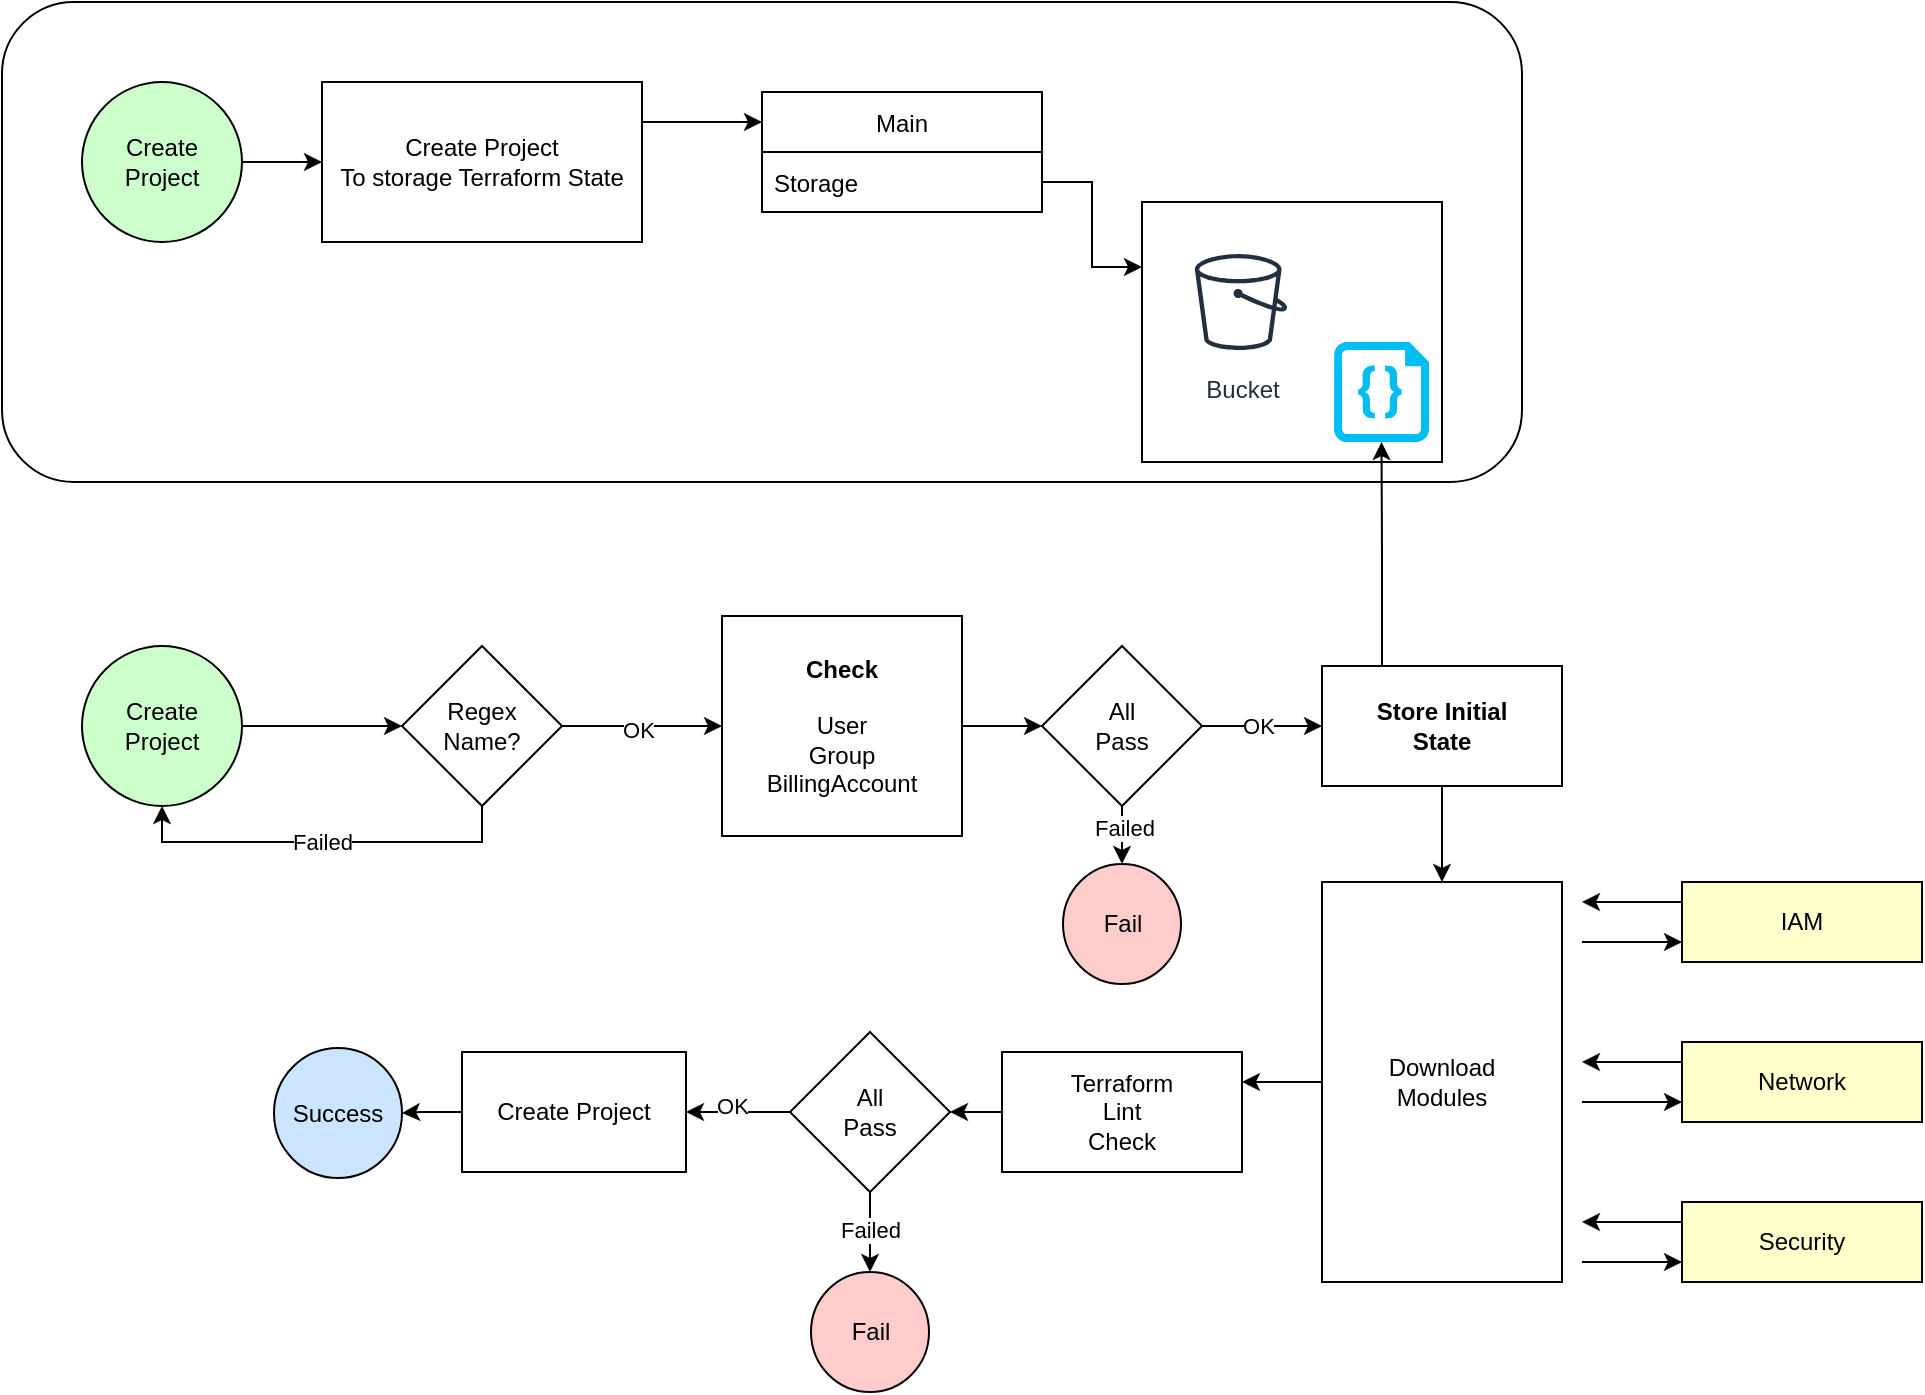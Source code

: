 <mxfile version="20.2.8" type="device"><diagram id="KgemIvN7xlxCpk_JjcZX" name="Page-1"><mxGraphModel dx="1147" dy="1895" grid="1" gridSize="10" guides="1" tooltips="1" connect="1" arrows="1" fold="1" page="1" pageScale="1" pageWidth="827" pageHeight="1169" math="0" shadow="0"><root><mxCell id="0"/><mxCell id="1" parent="0"/><mxCell id="sIA7e152uGvzoKcCvE-X-3" value="" style="rounded=1;whiteSpace=wrap;html=1;" parent="1" vertex="1"><mxGeometry y="-280" width="760" height="240" as="geometry"/></mxCell><mxCell id="sIA7e152uGvzoKcCvE-X-7" value="" style="rounded=0;whiteSpace=wrap;html=1;" parent="1" vertex="1"><mxGeometry x="570" y="-180" width="150" height="130" as="geometry"/></mxCell><mxCell id="z95JEP5XlrfAuKOJJfs2-4" value="" style="edgeStyle=orthogonalEdgeStyle;rounded=0;orthogonalLoop=1;jettySize=auto;html=1;" parent="1" source="z95JEP5XlrfAuKOJJfs2-2" target="z95JEP5XlrfAuKOJJfs2-3" edge="1"><mxGeometry relative="1" as="geometry"/></mxCell><mxCell id="z95JEP5XlrfAuKOJJfs2-2" value="Create&lt;br&gt;Project" style="ellipse;whiteSpace=wrap;html=1;aspect=fixed;fillColor=#CCFFCC;" parent="1" vertex="1"><mxGeometry x="40" y="42" width="80" height="80" as="geometry"/></mxCell><mxCell id="z95JEP5XlrfAuKOJJfs2-6" value="" style="edgeStyle=orthogonalEdgeStyle;rounded=0;orthogonalLoop=1;jettySize=auto;html=1;" parent="1" source="z95JEP5XlrfAuKOJJfs2-3" target="z95JEP5XlrfAuKOJJfs2-5" edge="1"><mxGeometry relative="1" as="geometry"/></mxCell><mxCell id="z95JEP5XlrfAuKOJJfs2-8" value="OK" style="edgeLabel;html=1;align=center;verticalAlign=middle;resizable=0;points=[];" parent="z95JEP5XlrfAuKOJJfs2-6" vertex="1" connectable="0"><mxGeometry x="-0.05" y="-2" relative="1" as="geometry"><mxPoint as="offset"/></mxGeometry></mxCell><mxCell id="z95JEP5XlrfAuKOJJfs2-7" value="Failed" style="edgeStyle=orthogonalEdgeStyle;rounded=0;orthogonalLoop=1;jettySize=auto;html=1;exitX=0.5;exitY=1;exitDx=0;exitDy=0;entryX=0.5;entryY=1;entryDx=0;entryDy=0;" parent="1" source="z95JEP5XlrfAuKOJJfs2-3" target="z95JEP5XlrfAuKOJJfs2-2" edge="1"><mxGeometry relative="1" as="geometry"><Array as="points"><mxPoint x="240" y="140"/><mxPoint x="80" y="140"/></Array></mxGeometry></mxCell><mxCell id="z95JEP5XlrfAuKOJJfs2-3" value="Regex&lt;br&gt;Name?" style="rhombus;whiteSpace=wrap;html=1;" parent="1" vertex="1"><mxGeometry x="200" y="42" width="80" height="80" as="geometry"/></mxCell><mxCell id="z95JEP5XlrfAuKOJJfs2-12" value="" style="edgeStyle=orthogonalEdgeStyle;rounded=0;orthogonalLoop=1;jettySize=auto;html=1;" parent="1" source="z95JEP5XlrfAuKOJJfs2-5" target="z95JEP5XlrfAuKOJJfs2-11" edge="1"><mxGeometry relative="1" as="geometry"/></mxCell><mxCell id="z95JEP5XlrfAuKOJJfs2-5" value="&lt;b&gt;Check&lt;br&gt;&lt;/b&gt;&lt;br&gt;User&lt;br&gt;Group&lt;br&gt;BillingAccount" style="whiteSpace=wrap;html=1;" parent="1" vertex="1"><mxGeometry x="360" y="27" width="120" height="110" as="geometry"/></mxCell><mxCell id="z95JEP5XlrfAuKOJJfs2-16" value="" style="edgeStyle=orthogonalEdgeStyle;rounded=0;orthogonalLoop=1;jettySize=auto;html=1;" parent="1" source="z95JEP5XlrfAuKOJJfs2-11" target="z95JEP5XlrfAuKOJJfs2-15" edge="1"><mxGeometry relative="1" as="geometry"/></mxCell><mxCell id="z95JEP5XlrfAuKOJJfs2-39" value="OK" style="edgeLabel;html=1;align=center;verticalAlign=middle;resizable=0;points=[];" parent="z95JEP5XlrfAuKOJJfs2-16" vertex="1" connectable="0"><mxGeometry x="-0.067" relative="1" as="geometry"><mxPoint as="offset"/></mxGeometry></mxCell><mxCell id="z95JEP5XlrfAuKOJJfs2-42" value="" style="edgeStyle=orthogonalEdgeStyle;rounded=0;orthogonalLoop=1;jettySize=auto;html=1;startArrow=none;startFill=0;endArrow=classic;endFill=1;" parent="1" source="z95JEP5XlrfAuKOJJfs2-11" target="z95JEP5XlrfAuKOJJfs2-41" edge="1"><mxGeometry relative="1" as="geometry"/></mxCell><mxCell id="z95JEP5XlrfAuKOJJfs2-43" value="Failed" style="edgeLabel;html=1;align=center;verticalAlign=middle;resizable=0;points=[];" parent="z95JEP5XlrfAuKOJJfs2-42" vertex="1" connectable="0"><mxGeometry x="0.294" y="1" relative="1" as="geometry"><mxPoint as="offset"/></mxGeometry></mxCell><mxCell id="z95JEP5XlrfAuKOJJfs2-11" value="All&lt;br&gt;Pass" style="rhombus;whiteSpace=wrap;html=1;" parent="1" vertex="1"><mxGeometry x="520" y="42" width="80" height="80" as="geometry"/></mxCell><mxCell id="z95JEP5XlrfAuKOJJfs2-18" value="" style="edgeStyle=orthogonalEdgeStyle;rounded=0;orthogonalLoop=1;jettySize=auto;html=1;" parent="1" source="z95JEP5XlrfAuKOJJfs2-15" target="z95JEP5XlrfAuKOJJfs2-17" edge="1"><mxGeometry relative="1" as="geometry"/></mxCell><mxCell id="sIA7e152uGvzoKcCvE-X-8" style="edgeStyle=orthogonalEdgeStyle;rounded=0;orthogonalLoop=1;jettySize=auto;html=1;exitX=0.25;exitY=0;exitDx=0;exitDy=0;entryX=0.5;entryY=1;entryDx=0;entryDy=0;entryPerimeter=0;startArrow=none;startFill=0;endArrow=classic;endFill=1;" parent="1" source="z95JEP5XlrfAuKOJJfs2-15" target="sIA7e152uGvzoKcCvE-X-5" edge="1"><mxGeometry relative="1" as="geometry"/></mxCell><mxCell id="z95JEP5XlrfAuKOJJfs2-15" value="&lt;b&gt;Store Initial&lt;br&gt;State&lt;/b&gt;" style="whiteSpace=wrap;html=1;" parent="1" vertex="1"><mxGeometry x="660" y="52" width="120" height="60" as="geometry"/></mxCell><mxCell id="z95JEP5XlrfAuKOJJfs2-45" style="edgeStyle=orthogonalEdgeStyle;rounded=0;orthogonalLoop=1;jettySize=auto;html=1;exitX=0;exitY=0.5;exitDx=0;exitDy=0;entryX=1;entryY=0.25;entryDx=0;entryDy=0;startArrow=none;startFill=0;endArrow=classic;endFill=1;" parent="1" source="z95JEP5XlrfAuKOJJfs2-17" target="z95JEP5XlrfAuKOJJfs2-30" edge="1"><mxGeometry relative="1" as="geometry"/></mxCell><mxCell id="z95JEP5XlrfAuKOJJfs2-17" value="Download&lt;br&gt;Modules" style="whiteSpace=wrap;html=1;" parent="1" vertex="1"><mxGeometry x="660" y="160" width="120" height="200" as="geometry"/></mxCell><mxCell id="z95JEP5XlrfAuKOJJfs2-24" style="edgeStyle=orthogonalEdgeStyle;rounded=0;orthogonalLoop=1;jettySize=auto;html=1;exitX=0;exitY=0.25;exitDx=0;exitDy=0;" parent="1" source="z95JEP5XlrfAuKOJJfs2-20" edge="1"><mxGeometry relative="1" as="geometry"><mxPoint x="790" y="170" as="targetPoint"/></mxGeometry></mxCell><mxCell id="z95JEP5XlrfAuKOJJfs2-25" style="edgeStyle=orthogonalEdgeStyle;rounded=0;orthogonalLoop=1;jettySize=auto;html=1;exitX=0;exitY=0.75;exitDx=0;exitDy=0;endArrow=none;endFill=0;startArrow=classic;startFill=1;" parent="1" source="z95JEP5XlrfAuKOJJfs2-20" edge="1"><mxGeometry relative="1" as="geometry"><mxPoint x="790" y="190" as="targetPoint"/></mxGeometry></mxCell><mxCell id="z95JEP5XlrfAuKOJJfs2-20" value="IAM" style="rounded=0;whiteSpace=wrap;html=1;fillColor=#FFFFCC;" parent="1" vertex="1"><mxGeometry x="840" y="160" width="120" height="40" as="geometry"/></mxCell><mxCell id="z95JEP5XlrfAuKOJJfs2-26" style="edgeStyle=orthogonalEdgeStyle;rounded=0;orthogonalLoop=1;jettySize=auto;html=1;exitX=0;exitY=0.25;exitDx=0;exitDy=0;" parent="1" source="z95JEP5XlrfAuKOJJfs2-21" edge="1"><mxGeometry relative="1" as="geometry"><mxPoint x="790" y="250" as="targetPoint"/></mxGeometry></mxCell><mxCell id="z95JEP5XlrfAuKOJJfs2-27" style="edgeStyle=orthogonalEdgeStyle;rounded=0;orthogonalLoop=1;jettySize=auto;html=1;exitX=0;exitY=0.75;exitDx=0;exitDy=0;startArrow=classic;startFill=1;endArrow=none;endFill=0;" parent="1" source="z95JEP5XlrfAuKOJJfs2-21" edge="1"><mxGeometry relative="1" as="geometry"><mxPoint x="790" y="270" as="targetPoint"/></mxGeometry></mxCell><mxCell id="z95JEP5XlrfAuKOJJfs2-21" value="Network" style="rounded=0;whiteSpace=wrap;html=1;fillColor=#FFFFCC;" parent="1" vertex="1"><mxGeometry x="840" y="240" width="120" height="40" as="geometry"/></mxCell><mxCell id="z95JEP5XlrfAuKOJJfs2-28" style="edgeStyle=orthogonalEdgeStyle;rounded=0;orthogonalLoop=1;jettySize=auto;html=1;exitX=0;exitY=0.25;exitDx=0;exitDy=0;" parent="1" source="z95JEP5XlrfAuKOJJfs2-22" edge="1"><mxGeometry relative="1" as="geometry"><mxPoint x="790" y="330" as="targetPoint"/></mxGeometry></mxCell><mxCell id="z95JEP5XlrfAuKOJJfs2-29" style="edgeStyle=orthogonalEdgeStyle;rounded=0;orthogonalLoop=1;jettySize=auto;html=1;exitX=0;exitY=0.75;exitDx=0;exitDy=0;startArrow=classic;startFill=1;endArrow=none;endFill=0;" parent="1" source="z95JEP5XlrfAuKOJJfs2-22" edge="1"><mxGeometry relative="1" as="geometry"><mxPoint x="790" y="350" as="targetPoint"/></mxGeometry></mxCell><mxCell id="z95JEP5XlrfAuKOJJfs2-22" value="Security" style="rounded=0;whiteSpace=wrap;html=1;fillColor=#FFFFCC;" parent="1" vertex="1"><mxGeometry x="840" y="320" width="120" height="40" as="geometry"/></mxCell><mxCell id="z95JEP5XlrfAuKOJJfs2-33" value="" style="edgeStyle=orthogonalEdgeStyle;rounded=0;orthogonalLoop=1;jettySize=auto;html=1;startArrow=none;startFill=0;endArrow=classic;endFill=1;" parent="1" source="z95JEP5XlrfAuKOJJfs2-30" target="z95JEP5XlrfAuKOJJfs2-32" edge="1"><mxGeometry relative="1" as="geometry"/></mxCell><mxCell id="z95JEP5XlrfAuKOJJfs2-30" value="Terraform&lt;br&gt;Lint&lt;br&gt;Check" style="whiteSpace=wrap;html=1;" parent="1" vertex="1"><mxGeometry x="500" y="245" width="120" height="60" as="geometry"/></mxCell><mxCell id="z95JEP5XlrfAuKOJJfs2-35" value="" style="edgeStyle=orthogonalEdgeStyle;rounded=0;orthogonalLoop=1;jettySize=auto;html=1;startArrow=none;startFill=0;endArrow=classic;endFill=1;" parent="1" source="z95JEP5XlrfAuKOJJfs2-32" target="z95JEP5XlrfAuKOJJfs2-34" edge="1"><mxGeometry relative="1" as="geometry"/></mxCell><mxCell id="z95JEP5XlrfAuKOJJfs2-36" value="Failed" style="edgeLabel;html=1;align=center;verticalAlign=middle;resizable=0;points=[];" parent="z95JEP5XlrfAuKOJJfs2-35" vertex="1" connectable="0"><mxGeometry x="-0.05" relative="1" as="geometry"><mxPoint as="offset"/></mxGeometry></mxCell><mxCell id="z95JEP5XlrfAuKOJJfs2-38" value="" style="edgeStyle=orthogonalEdgeStyle;rounded=0;orthogonalLoop=1;jettySize=auto;html=1;startArrow=none;startFill=0;endArrow=classic;endFill=1;" parent="1" source="z95JEP5XlrfAuKOJJfs2-32" target="z95JEP5XlrfAuKOJJfs2-37" edge="1"><mxGeometry relative="1" as="geometry"/></mxCell><mxCell id="z95JEP5XlrfAuKOJJfs2-40" value="OK" style="edgeLabel;html=1;align=center;verticalAlign=middle;resizable=0;points=[];" parent="z95JEP5XlrfAuKOJJfs2-38" vertex="1" connectable="0"><mxGeometry x="0.111" y="-3" relative="1" as="geometry"><mxPoint as="offset"/></mxGeometry></mxCell><mxCell id="z95JEP5XlrfAuKOJJfs2-32" value="All&lt;br&gt;Pass" style="rhombus;whiteSpace=wrap;html=1;" parent="1" vertex="1"><mxGeometry x="394" y="235" width="80" height="80" as="geometry"/></mxCell><mxCell id="z95JEP5XlrfAuKOJJfs2-34" value="Fail" style="ellipse;whiteSpace=wrap;html=1;fillColor=#FFCCCC;" parent="1" vertex="1"><mxGeometry x="404.5" y="355" width="59" height="60" as="geometry"/></mxCell><mxCell id="z95JEP5XlrfAuKOJJfs2-47" value="" style="edgeStyle=orthogonalEdgeStyle;rounded=0;orthogonalLoop=1;jettySize=auto;html=1;startArrow=none;startFill=0;endArrow=classic;endFill=1;" parent="1" source="z95JEP5XlrfAuKOJJfs2-37" target="z95JEP5XlrfAuKOJJfs2-46" edge="1"><mxGeometry relative="1" as="geometry"/></mxCell><mxCell id="z95JEP5XlrfAuKOJJfs2-37" value="Create Project" style="whiteSpace=wrap;html=1;" parent="1" vertex="1"><mxGeometry x="230" y="245" width="112" height="60" as="geometry"/></mxCell><mxCell id="z95JEP5XlrfAuKOJJfs2-41" value="Fail" style="ellipse;whiteSpace=wrap;html=1;fillColor=#FFCCCC;" parent="1" vertex="1"><mxGeometry x="530.5" y="151" width="59" height="60" as="geometry"/></mxCell><mxCell id="z95JEP5XlrfAuKOJJfs2-46" value="Success" style="ellipse;whiteSpace=wrap;html=1;fillColor=#CCE5FF;" parent="1" vertex="1"><mxGeometry x="136" y="243" width="64" height="65" as="geometry"/></mxCell><mxCell id="sIA7e152uGvzoKcCvE-X-4" style="edgeStyle=orthogonalEdgeStyle;rounded=0;orthogonalLoop=1;jettySize=auto;html=1;exitX=1;exitY=0.5;exitDx=0;exitDy=0;entryX=0;entryY=0.5;entryDx=0;entryDy=0;startArrow=none;startFill=0;endArrow=classic;endFill=1;" parent="1" source="sIA7e152uGvzoKcCvE-X-1" target="sIA7e152uGvzoKcCvE-X-2" edge="1"><mxGeometry relative="1" as="geometry"/></mxCell><mxCell id="sIA7e152uGvzoKcCvE-X-1" value="Create&lt;br&gt;Project" style="ellipse;whiteSpace=wrap;html=1;aspect=fixed;fillColor=#CCFFCC;" parent="1" vertex="1"><mxGeometry x="40" y="-240" width="80" height="80" as="geometry"/></mxCell><mxCell id="ewPNsrYhXFMpqiwzywiK-6" style="edgeStyle=orthogonalEdgeStyle;rounded=0;orthogonalLoop=1;jettySize=auto;html=1;exitX=1;exitY=0.25;exitDx=0;exitDy=0;entryX=0;entryY=0.25;entryDx=0;entryDy=0;" edge="1" parent="1" source="sIA7e152uGvzoKcCvE-X-2" target="ewPNsrYhXFMpqiwzywiK-1"><mxGeometry relative="1" as="geometry"/></mxCell><mxCell id="sIA7e152uGvzoKcCvE-X-2" value="Create Project&lt;br&gt;To storage Terraform State" style="rounded=0;whiteSpace=wrap;html=1;" parent="1" vertex="1"><mxGeometry x="160" y="-240" width="160" height="80" as="geometry"/></mxCell><mxCell id="sIA7e152uGvzoKcCvE-X-5" value="" style="verticalLabelPosition=bottom;html=1;verticalAlign=top;align=center;strokeColor=none;fillColor=#00BEF2;shape=mxgraph.azure.code_file;pointerEvents=1;" parent="1" vertex="1"><mxGeometry x="666" y="-110" width="47.5" height="50" as="geometry"/></mxCell><mxCell id="sIA7e152uGvzoKcCvE-X-6" value="Bucket" style="sketch=0;outlineConnect=0;fontColor=#232F3E;gradientColor=none;strokeColor=#232F3E;fillColor=#ffffff;dashed=0;verticalLabelPosition=bottom;verticalAlign=top;align=center;html=1;fontSize=12;fontStyle=0;aspect=fixed;shape=mxgraph.aws4.resourceIcon;resIcon=mxgraph.aws4.bucket;" parent="1" vertex="1"><mxGeometry x="589.5" y="-160" width="60" height="60" as="geometry"/></mxCell><mxCell id="ewPNsrYhXFMpqiwzywiK-1" value="Main" style="swimlane;fontStyle=0;childLayout=stackLayout;horizontal=1;startSize=30;horizontalStack=0;resizeParent=1;resizeParentMax=0;resizeLast=0;collapsible=1;marginBottom=0;" vertex="1" parent="1"><mxGeometry x="380" y="-235" width="140" height="60" as="geometry"><mxRectangle x="380" y="-235" width="70" height="30" as="alternateBounds"/></mxGeometry></mxCell><mxCell id="ewPNsrYhXFMpqiwzywiK-4" value="Storage" style="text;strokeColor=none;fillColor=none;align=left;verticalAlign=middle;spacingLeft=4;spacingRight=4;overflow=hidden;points=[[0,0.5],[1,0.5]];portConstraint=eastwest;rotatable=0;" vertex="1" parent="ewPNsrYhXFMpqiwzywiK-1"><mxGeometry y="30" width="140" height="30" as="geometry"/></mxCell><mxCell id="ewPNsrYhXFMpqiwzywiK-5" style="edgeStyle=orthogonalEdgeStyle;rounded=0;orthogonalLoop=1;jettySize=auto;html=1;exitX=1;exitY=0.5;exitDx=0;exitDy=0;entryX=0;entryY=0.25;entryDx=0;entryDy=0;" edge="1" parent="1" source="ewPNsrYhXFMpqiwzywiK-4" target="sIA7e152uGvzoKcCvE-X-7"><mxGeometry relative="1" as="geometry"/></mxCell></root></mxGraphModel></diagram></mxfile>